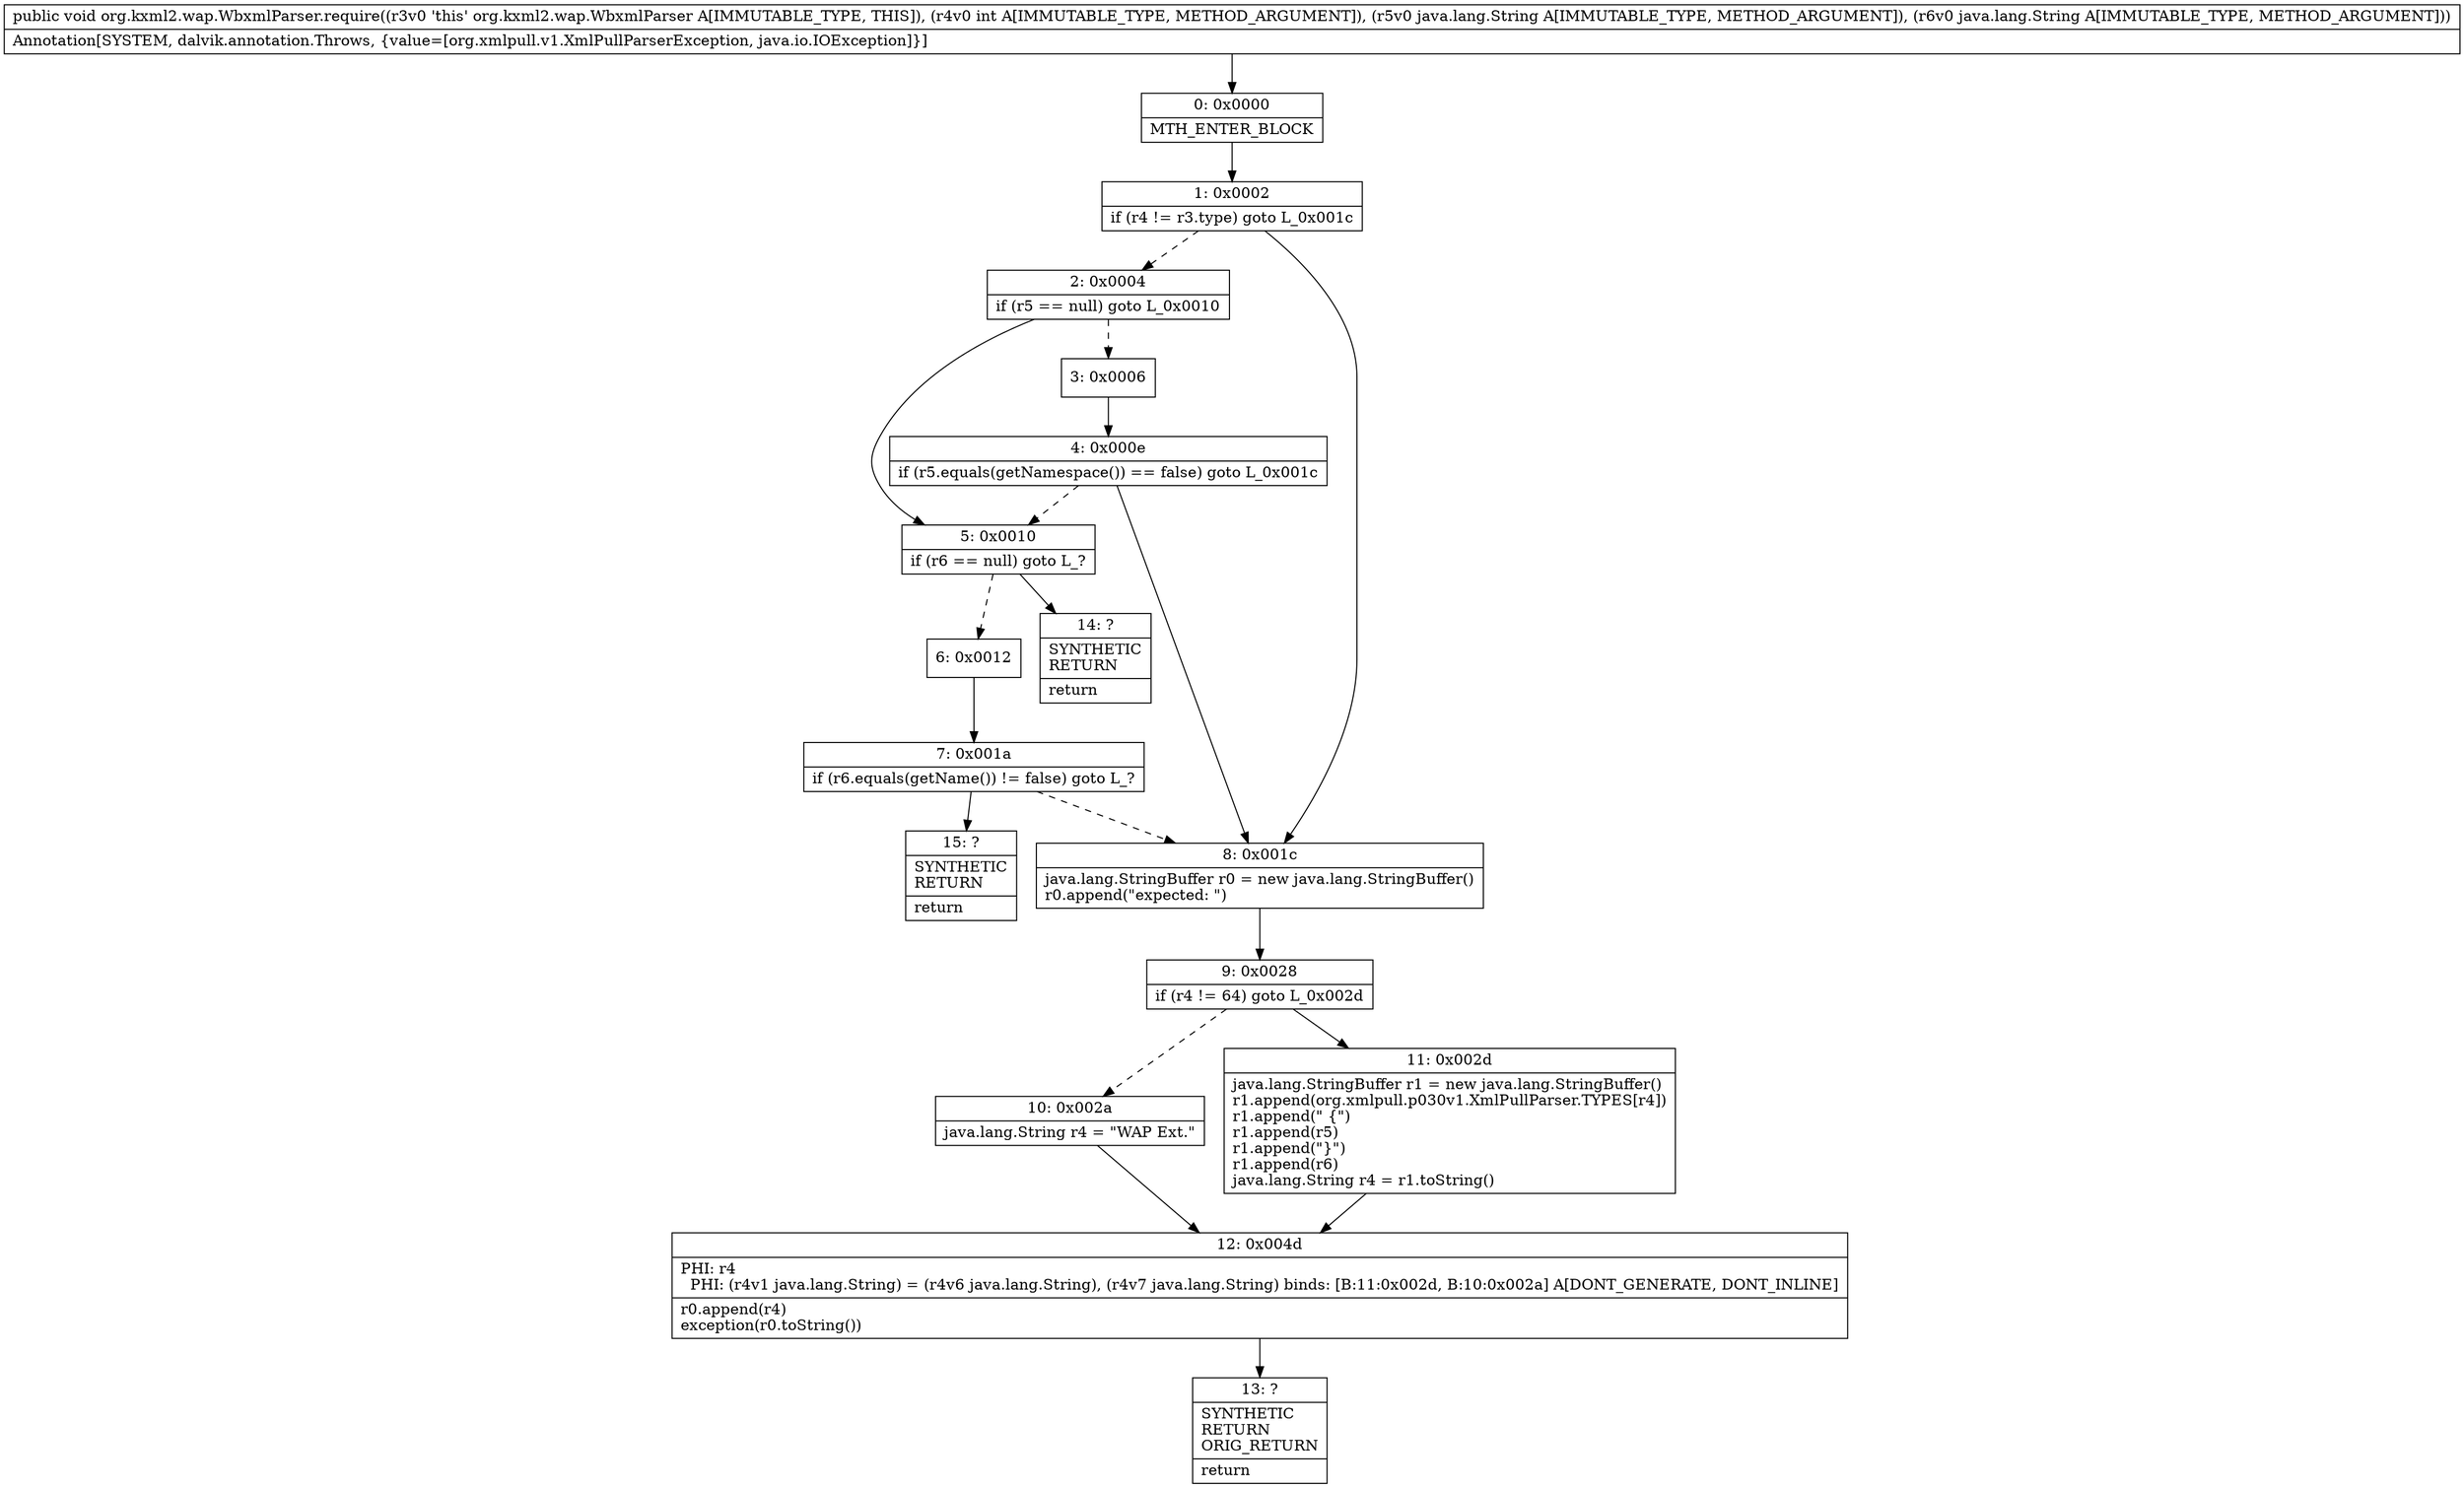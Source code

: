 digraph "CFG fororg.kxml2.wap.WbxmlParser.require(ILjava\/lang\/String;Ljava\/lang\/String;)V" {
Node_0 [shape=record,label="{0\:\ 0x0000|MTH_ENTER_BLOCK\l}"];
Node_1 [shape=record,label="{1\:\ 0x0002|if (r4 != r3.type) goto L_0x001c\l}"];
Node_2 [shape=record,label="{2\:\ 0x0004|if (r5 == null) goto L_0x0010\l}"];
Node_3 [shape=record,label="{3\:\ 0x0006}"];
Node_4 [shape=record,label="{4\:\ 0x000e|if (r5.equals(getNamespace()) == false) goto L_0x001c\l}"];
Node_5 [shape=record,label="{5\:\ 0x0010|if (r6 == null) goto L_?\l}"];
Node_6 [shape=record,label="{6\:\ 0x0012}"];
Node_7 [shape=record,label="{7\:\ 0x001a|if (r6.equals(getName()) != false) goto L_?\l}"];
Node_8 [shape=record,label="{8\:\ 0x001c|java.lang.StringBuffer r0 = new java.lang.StringBuffer()\lr0.append(\"expected: \")\l}"];
Node_9 [shape=record,label="{9\:\ 0x0028|if (r4 != 64) goto L_0x002d\l}"];
Node_10 [shape=record,label="{10\:\ 0x002a|java.lang.String r4 = \"WAP Ext.\"\l}"];
Node_11 [shape=record,label="{11\:\ 0x002d|java.lang.StringBuffer r1 = new java.lang.StringBuffer()\lr1.append(org.xmlpull.p030v1.XmlPullParser.TYPES[r4])\lr1.append(\" \{\")\lr1.append(r5)\lr1.append(\"\}\")\lr1.append(r6)\ljava.lang.String r4 = r1.toString()\l}"];
Node_12 [shape=record,label="{12\:\ 0x004d|PHI: r4 \l  PHI: (r4v1 java.lang.String) = (r4v6 java.lang.String), (r4v7 java.lang.String) binds: [B:11:0x002d, B:10:0x002a] A[DONT_GENERATE, DONT_INLINE]\l|r0.append(r4)\lexception(r0.toString())\l}"];
Node_13 [shape=record,label="{13\:\ ?|SYNTHETIC\lRETURN\lORIG_RETURN\l|return\l}"];
Node_14 [shape=record,label="{14\:\ ?|SYNTHETIC\lRETURN\l|return\l}"];
Node_15 [shape=record,label="{15\:\ ?|SYNTHETIC\lRETURN\l|return\l}"];
MethodNode[shape=record,label="{public void org.kxml2.wap.WbxmlParser.require((r3v0 'this' org.kxml2.wap.WbxmlParser A[IMMUTABLE_TYPE, THIS]), (r4v0 int A[IMMUTABLE_TYPE, METHOD_ARGUMENT]), (r5v0 java.lang.String A[IMMUTABLE_TYPE, METHOD_ARGUMENT]), (r6v0 java.lang.String A[IMMUTABLE_TYPE, METHOD_ARGUMENT]))  | Annotation[SYSTEM, dalvik.annotation.Throws, \{value=[org.xmlpull.v1.XmlPullParserException, java.io.IOException]\}]\l}"];
MethodNode -> Node_0;
Node_0 -> Node_1;
Node_1 -> Node_2[style=dashed];
Node_1 -> Node_8;
Node_2 -> Node_3[style=dashed];
Node_2 -> Node_5;
Node_3 -> Node_4;
Node_4 -> Node_5[style=dashed];
Node_4 -> Node_8;
Node_5 -> Node_6[style=dashed];
Node_5 -> Node_14;
Node_6 -> Node_7;
Node_7 -> Node_8[style=dashed];
Node_7 -> Node_15;
Node_8 -> Node_9;
Node_9 -> Node_10[style=dashed];
Node_9 -> Node_11;
Node_10 -> Node_12;
Node_11 -> Node_12;
Node_12 -> Node_13;
}

